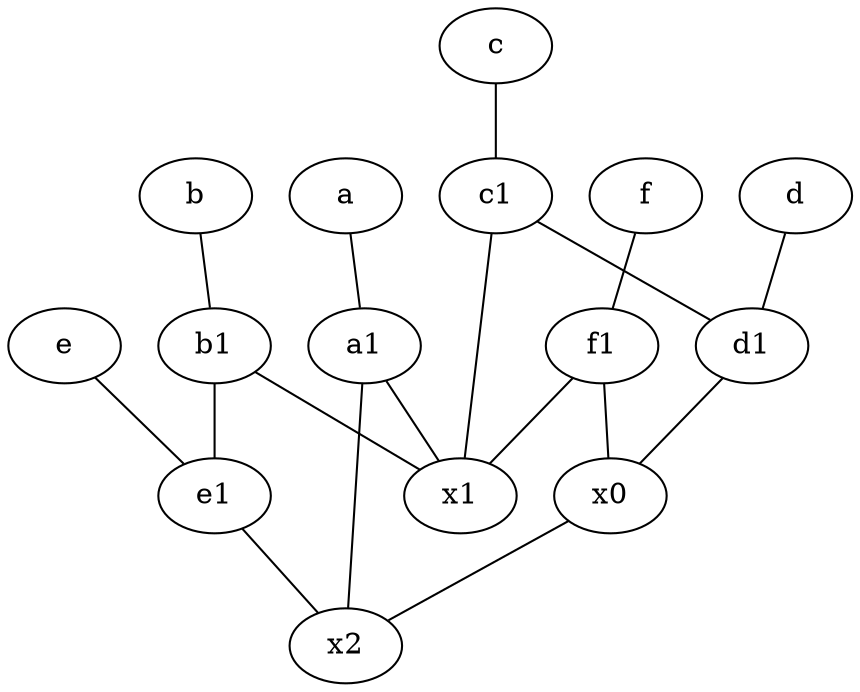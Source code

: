 graph {
	node [labelfontsize=50]
	f1 [labelfontsize=50 pos="3,8!"]
	b1 [labelfontsize=50 pos="9,4!"]
	b [labelfontsize=50 pos="10,4!"]
	d1 [labelfontsize=50 pos="3,5!"]
	f [labelfontsize=50 pos="3,9!"]
	e [labelfontsize=50 pos="7,9!"]
	a [labelfontsize=50 pos="8,2!"]
	x1 [labelfontsize=50]
	c [labelfontsize=50 pos="4.5,2!"]
	x2 [labelfontsize=50]
	d [labelfontsize=50 pos="2,5!"]
	x0 [labelfontsize=50]
	a1 [labelfontsize=50 pos="8,3!"]
	e1 [labelfontsize=50 pos="7,7!"]
	c1 [labelfontsize=50 pos="4.5,3!"]
	b1 -- e1
	c1 -- x1
	x0 -- x2
	c1 -- d1
	a1 -- x2
	b -- b1
	c -- c1
	f1 -- x0
	d -- d1
	f1 -- x1
	e1 -- x2
	b1 -- x1
	a -- a1
	a1 -- x1
	d1 -- x0
	e -- e1
	f -- f1
}
